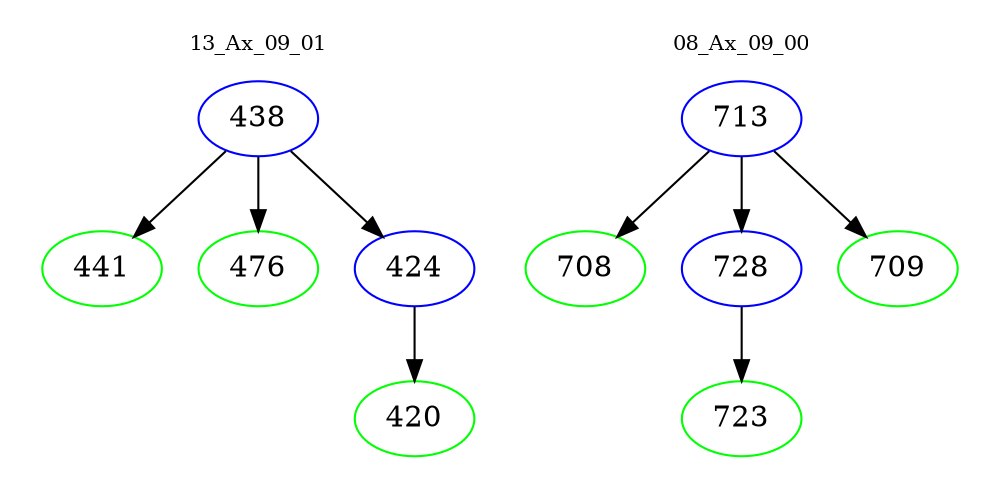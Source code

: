 digraph{
subgraph cluster_0 {
color = white
label = "13_Ax_09_01";
fontsize=10;
T0_438 [label="438", color="blue"]
T0_438 -> T0_441 [color="black"]
T0_441 [label="441", color="green"]
T0_438 -> T0_476 [color="black"]
T0_476 [label="476", color="green"]
T0_438 -> T0_424 [color="black"]
T0_424 [label="424", color="blue"]
T0_424 -> T0_420 [color="black"]
T0_420 [label="420", color="green"]
}
subgraph cluster_1 {
color = white
label = "08_Ax_09_00";
fontsize=10;
T1_713 [label="713", color="blue"]
T1_713 -> T1_708 [color="black"]
T1_708 [label="708", color="green"]
T1_713 -> T1_728 [color="black"]
T1_728 [label="728", color="blue"]
T1_728 -> T1_723 [color="black"]
T1_723 [label="723", color="green"]
T1_713 -> T1_709 [color="black"]
T1_709 [label="709", color="green"]
}
}
